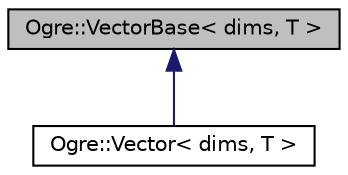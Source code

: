digraph "Ogre::VectorBase&lt; dims, T &gt;"
{
  bgcolor="transparent";
  edge [fontname="Helvetica",fontsize="10",labelfontname="Helvetica",labelfontsize="10"];
  node [fontname="Helvetica",fontsize="10",shape=record];
  Node0 [label="Ogre::VectorBase\< dims, T \>",height=0.2,width=0.4,color="black", fillcolor="grey75", style="filled", fontcolor="black"];
  Node0 -> Node1 [dir="back",color="midnightblue",fontsize="10",style="solid",fontname="Helvetica"];
  Node1 [label="Ogre::Vector\< dims, T \>",height=0.2,width=0.4,color="black",URL="$class_ogre_1_1_vector.html",tooltip="Standard N-dimensional vector. "];
}
